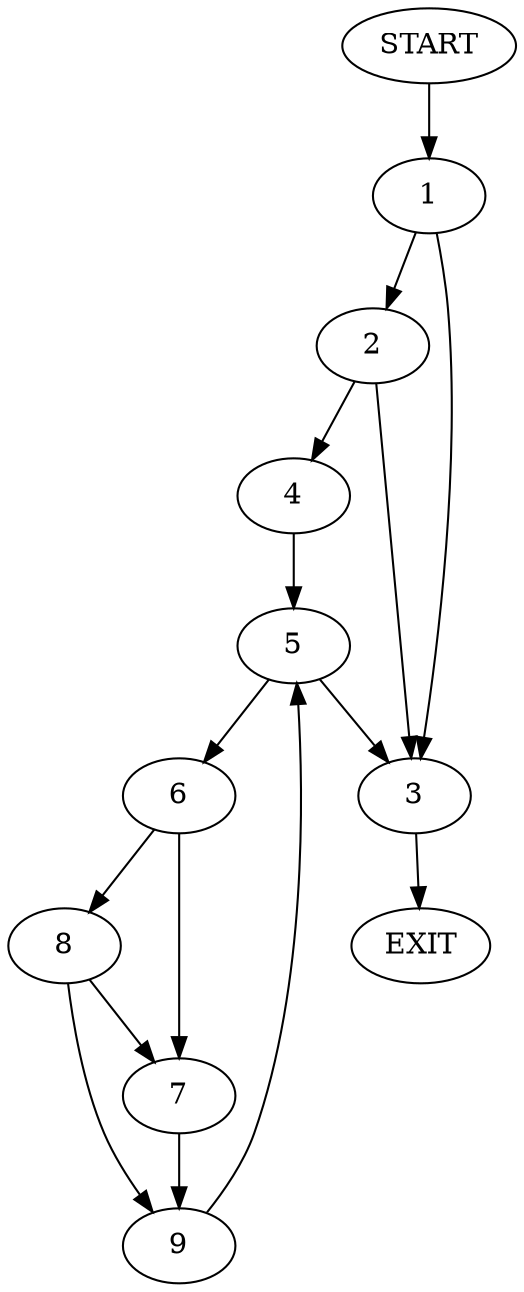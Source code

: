 digraph {
0 [label="START"]
10 [label="EXIT"]
0 -> 1
1 -> 2
1 -> 3
2 -> 4
2 -> 3
3 -> 10
4 -> 5
5 -> 3
5 -> 6
6 -> 7
6 -> 8
8 -> 7
8 -> 9
7 -> 9
9 -> 5
}
